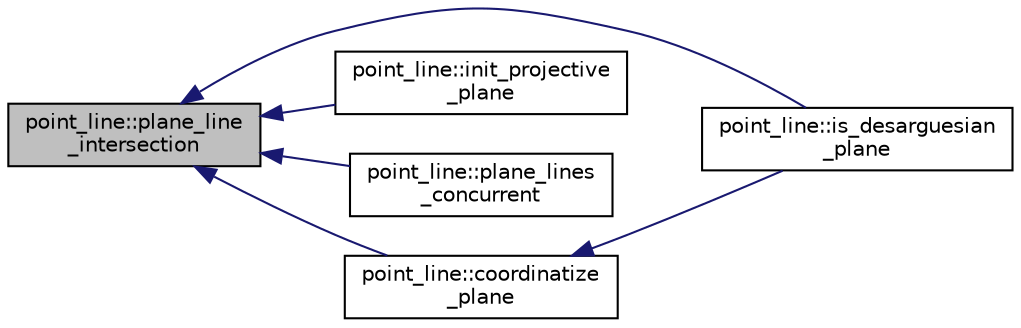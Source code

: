digraph "point_line::plane_line_intersection"
{
  edge [fontname="Helvetica",fontsize="10",labelfontname="Helvetica",labelfontsize="10"];
  node [fontname="Helvetica",fontsize="10",shape=record];
  rankdir="LR";
  Node119 [label="point_line::plane_line\l_intersection",height=0.2,width=0.4,color="black", fillcolor="grey75", style="filled", fontcolor="black"];
  Node119 -> Node120 [dir="back",color="midnightblue",fontsize="10",style="solid",fontname="Helvetica"];
  Node120 [label="point_line::is_desarguesian\l_plane",height=0.2,width=0.4,color="black", fillcolor="white", style="filled",URL="$dd/def/classpoint__line.html#a664189dde33698267c4c82b1ee3aa401"];
  Node119 -> Node121 [dir="back",color="midnightblue",fontsize="10",style="solid",fontname="Helvetica"];
  Node121 [label="point_line::init_projective\l_plane",height=0.2,width=0.4,color="black", fillcolor="white", style="filled",URL="$dd/def/classpoint__line.html#a48c51e9ec6c9a7c80847ecb9feffc03c"];
  Node119 -> Node122 [dir="back",color="midnightblue",fontsize="10",style="solid",fontname="Helvetica"];
  Node122 [label="point_line::plane_lines\l_concurrent",height=0.2,width=0.4,color="black", fillcolor="white", style="filled",URL="$dd/def/classpoint__line.html#a11c77fefb10829a293fea2c09b1c22e7"];
  Node119 -> Node123 [dir="back",color="midnightblue",fontsize="10",style="solid",fontname="Helvetica"];
  Node123 [label="point_line::coordinatize\l_plane",height=0.2,width=0.4,color="black", fillcolor="white", style="filled",URL="$dd/def/classpoint__line.html#a121d61db202b5bbd07f33a148a2df735"];
  Node123 -> Node120 [dir="back",color="midnightblue",fontsize="10",style="solid",fontname="Helvetica"];
}
